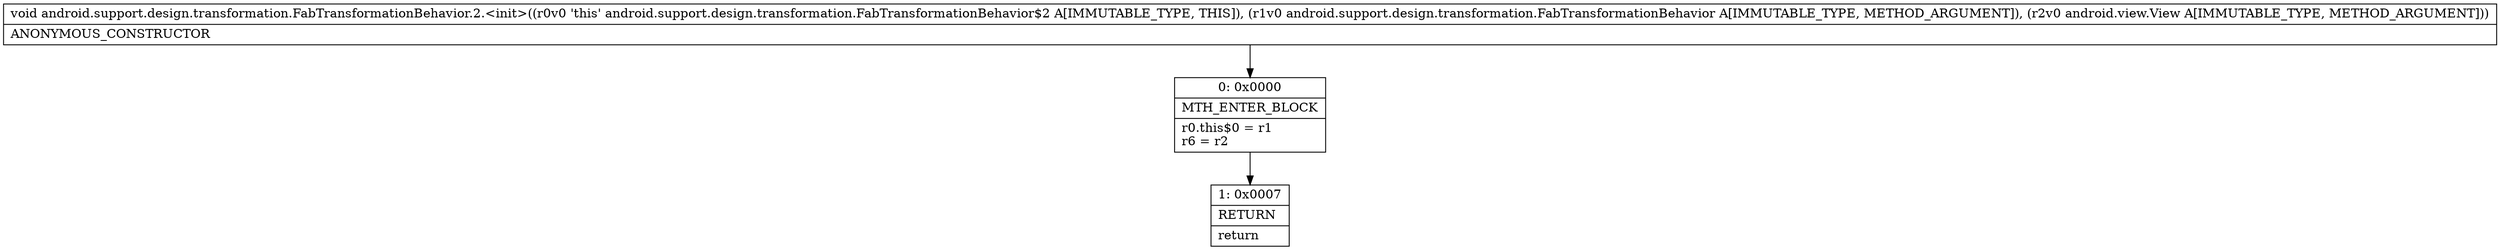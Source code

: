 digraph "CFG forandroid.support.design.transformation.FabTransformationBehavior.2.\<init\>(Landroid\/support\/design\/transformation\/FabTransformationBehavior;Landroid\/view\/View;)V" {
Node_0 [shape=record,label="{0\:\ 0x0000|MTH_ENTER_BLOCK\l|r0.this$0 = r1\lr6 = r2\l}"];
Node_1 [shape=record,label="{1\:\ 0x0007|RETURN\l|return\l}"];
MethodNode[shape=record,label="{void android.support.design.transformation.FabTransformationBehavior.2.\<init\>((r0v0 'this' android.support.design.transformation.FabTransformationBehavior$2 A[IMMUTABLE_TYPE, THIS]), (r1v0 android.support.design.transformation.FabTransformationBehavior A[IMMUTABLE_TYPE, METHOD_ARGUMENT]), (r2v0 android.view.View A[IMMUTABLE_TYPE, METHOD_ARGUMENT]))  | ANONYMOUS_CONSTRUCTOR\l}"];
MethodNode -> Node_0;
Node_0 -> Node_1;
}

